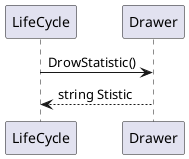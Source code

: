 @startuml
scale max 1024*768

     LifeCycle -> Drawer : DrowStatistic()
     Drawer --> LifeCycle: string Stistic 


@enduml
